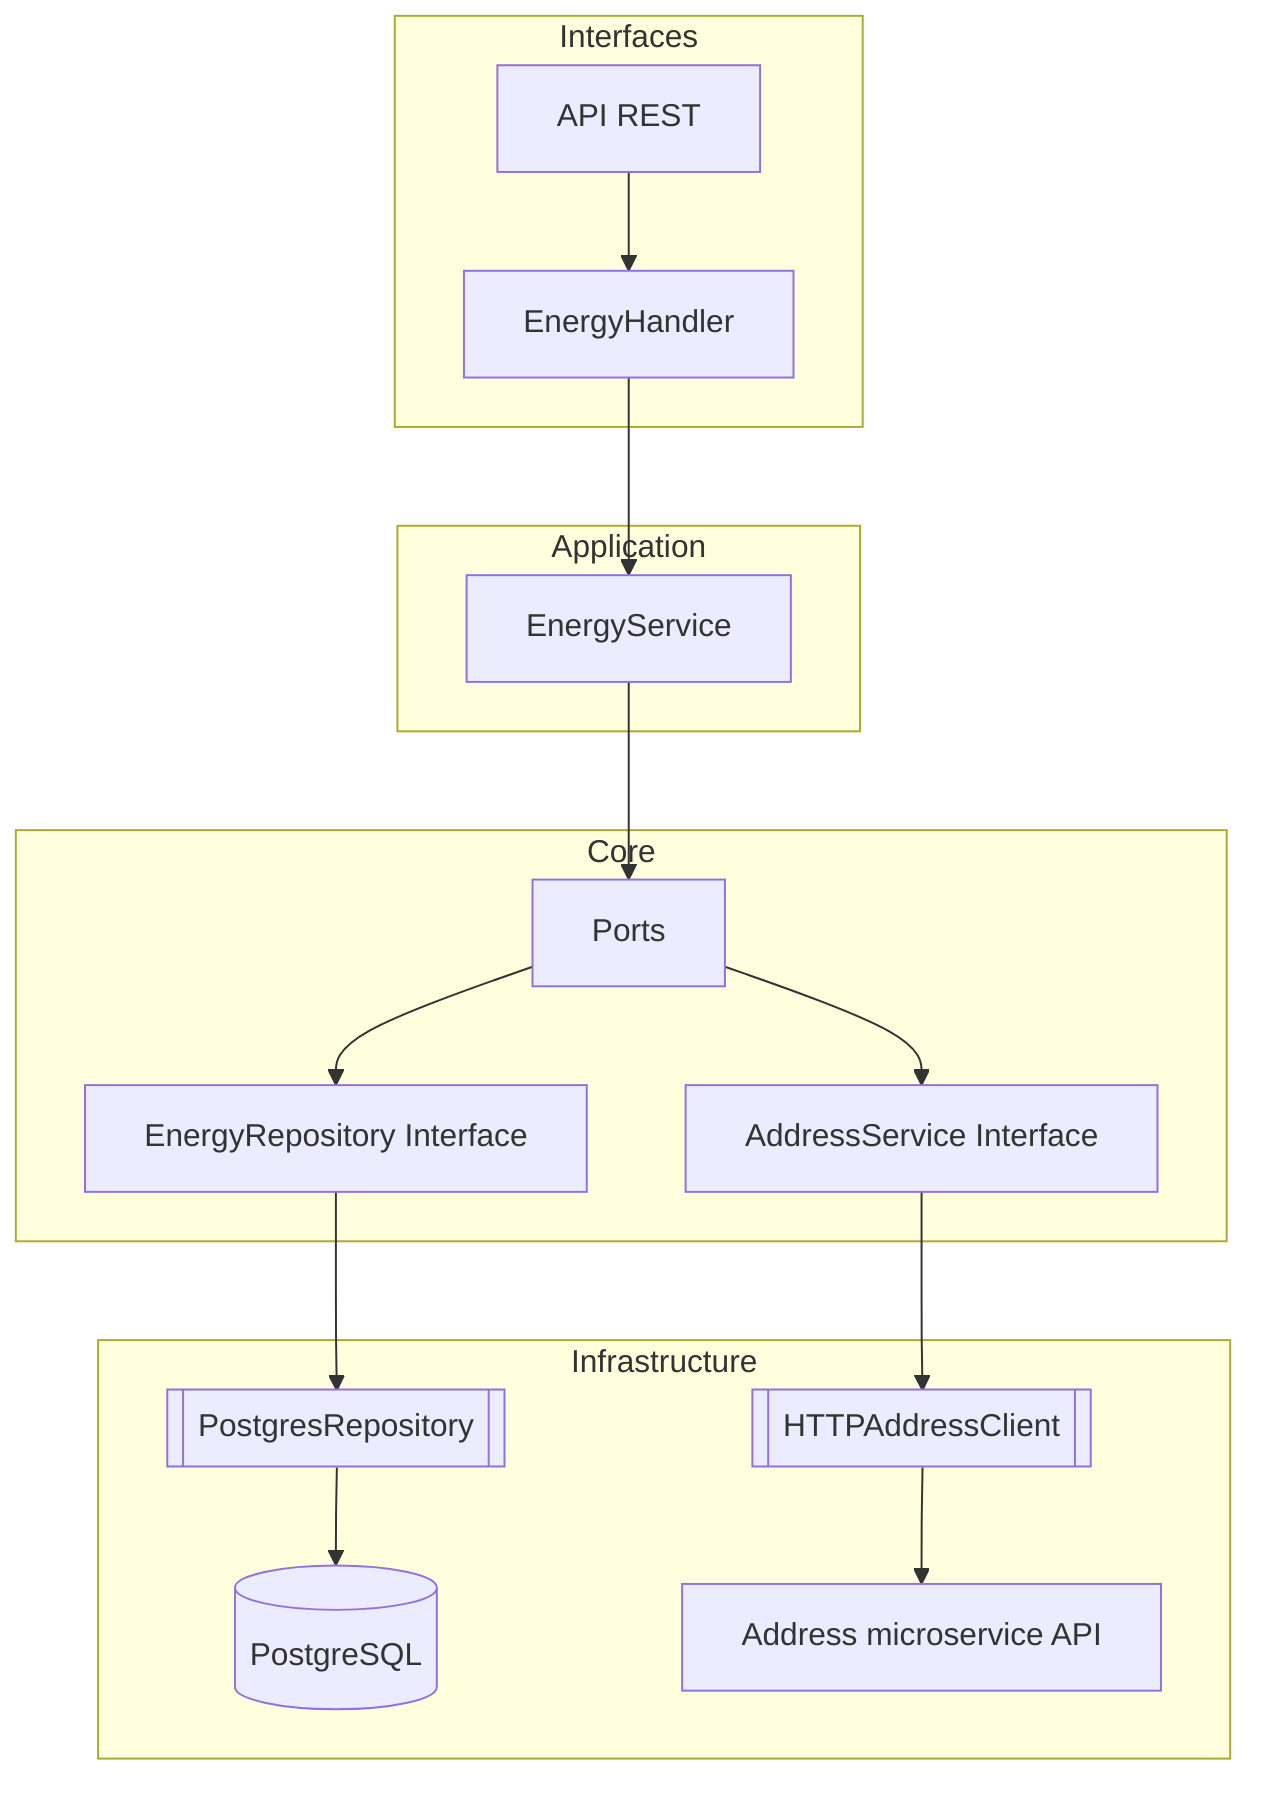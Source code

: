 graph TD
    subgraph Interfaces
        A[API REST] --> B[EnergyHandler]
    end
    subgraph Application
        B --> C[EnergyService]
    end
    subgraph Core
        C --> D[Ports]
        D --> E[EnergyRepository Interface]
        D --> F[AddressService Interface]
    end
    subgraph Infrastructure
        E --> G[[PostgresRepository]]
        F --> H[[HTTPAddressClient]]
        G --> I[(PostgreSQL)]
        H --> J[Address microservice API]
    end